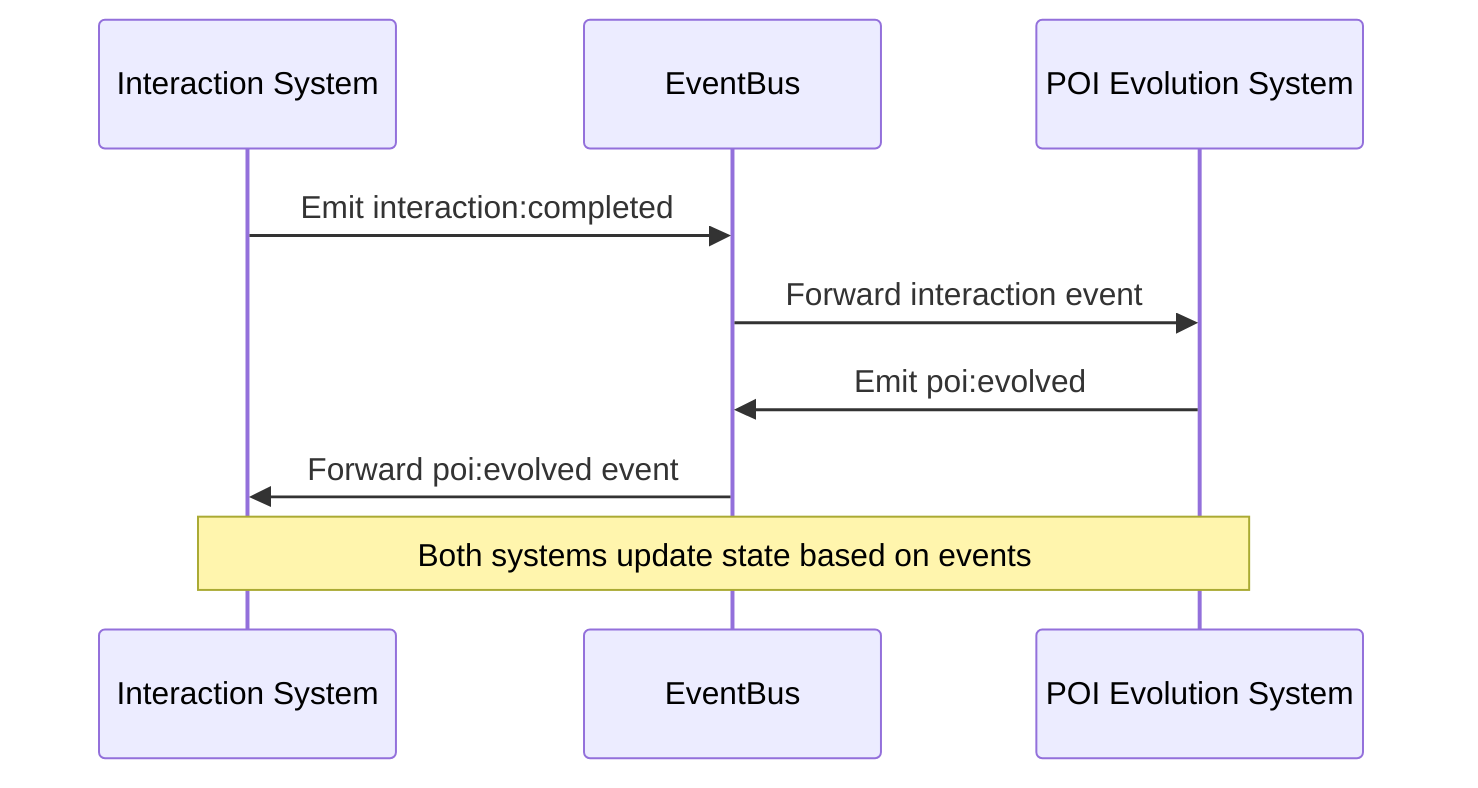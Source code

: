 %% Mermaid sequence diagram: Event flow between Interaction System and POI Evolution System

sequenceDiagram
    participant IS as Interaction System
    participant ES as EventBus
    participant PS as POI Evolution System

    IS->>ES: Emit interaction:completed
    ES->>PS: Forward interaction event
    PS->>ES: Emit poi:evolved
    ES->>IS: Forward poi:evolved event
    Note over IS,PS: Both systems update state based on events